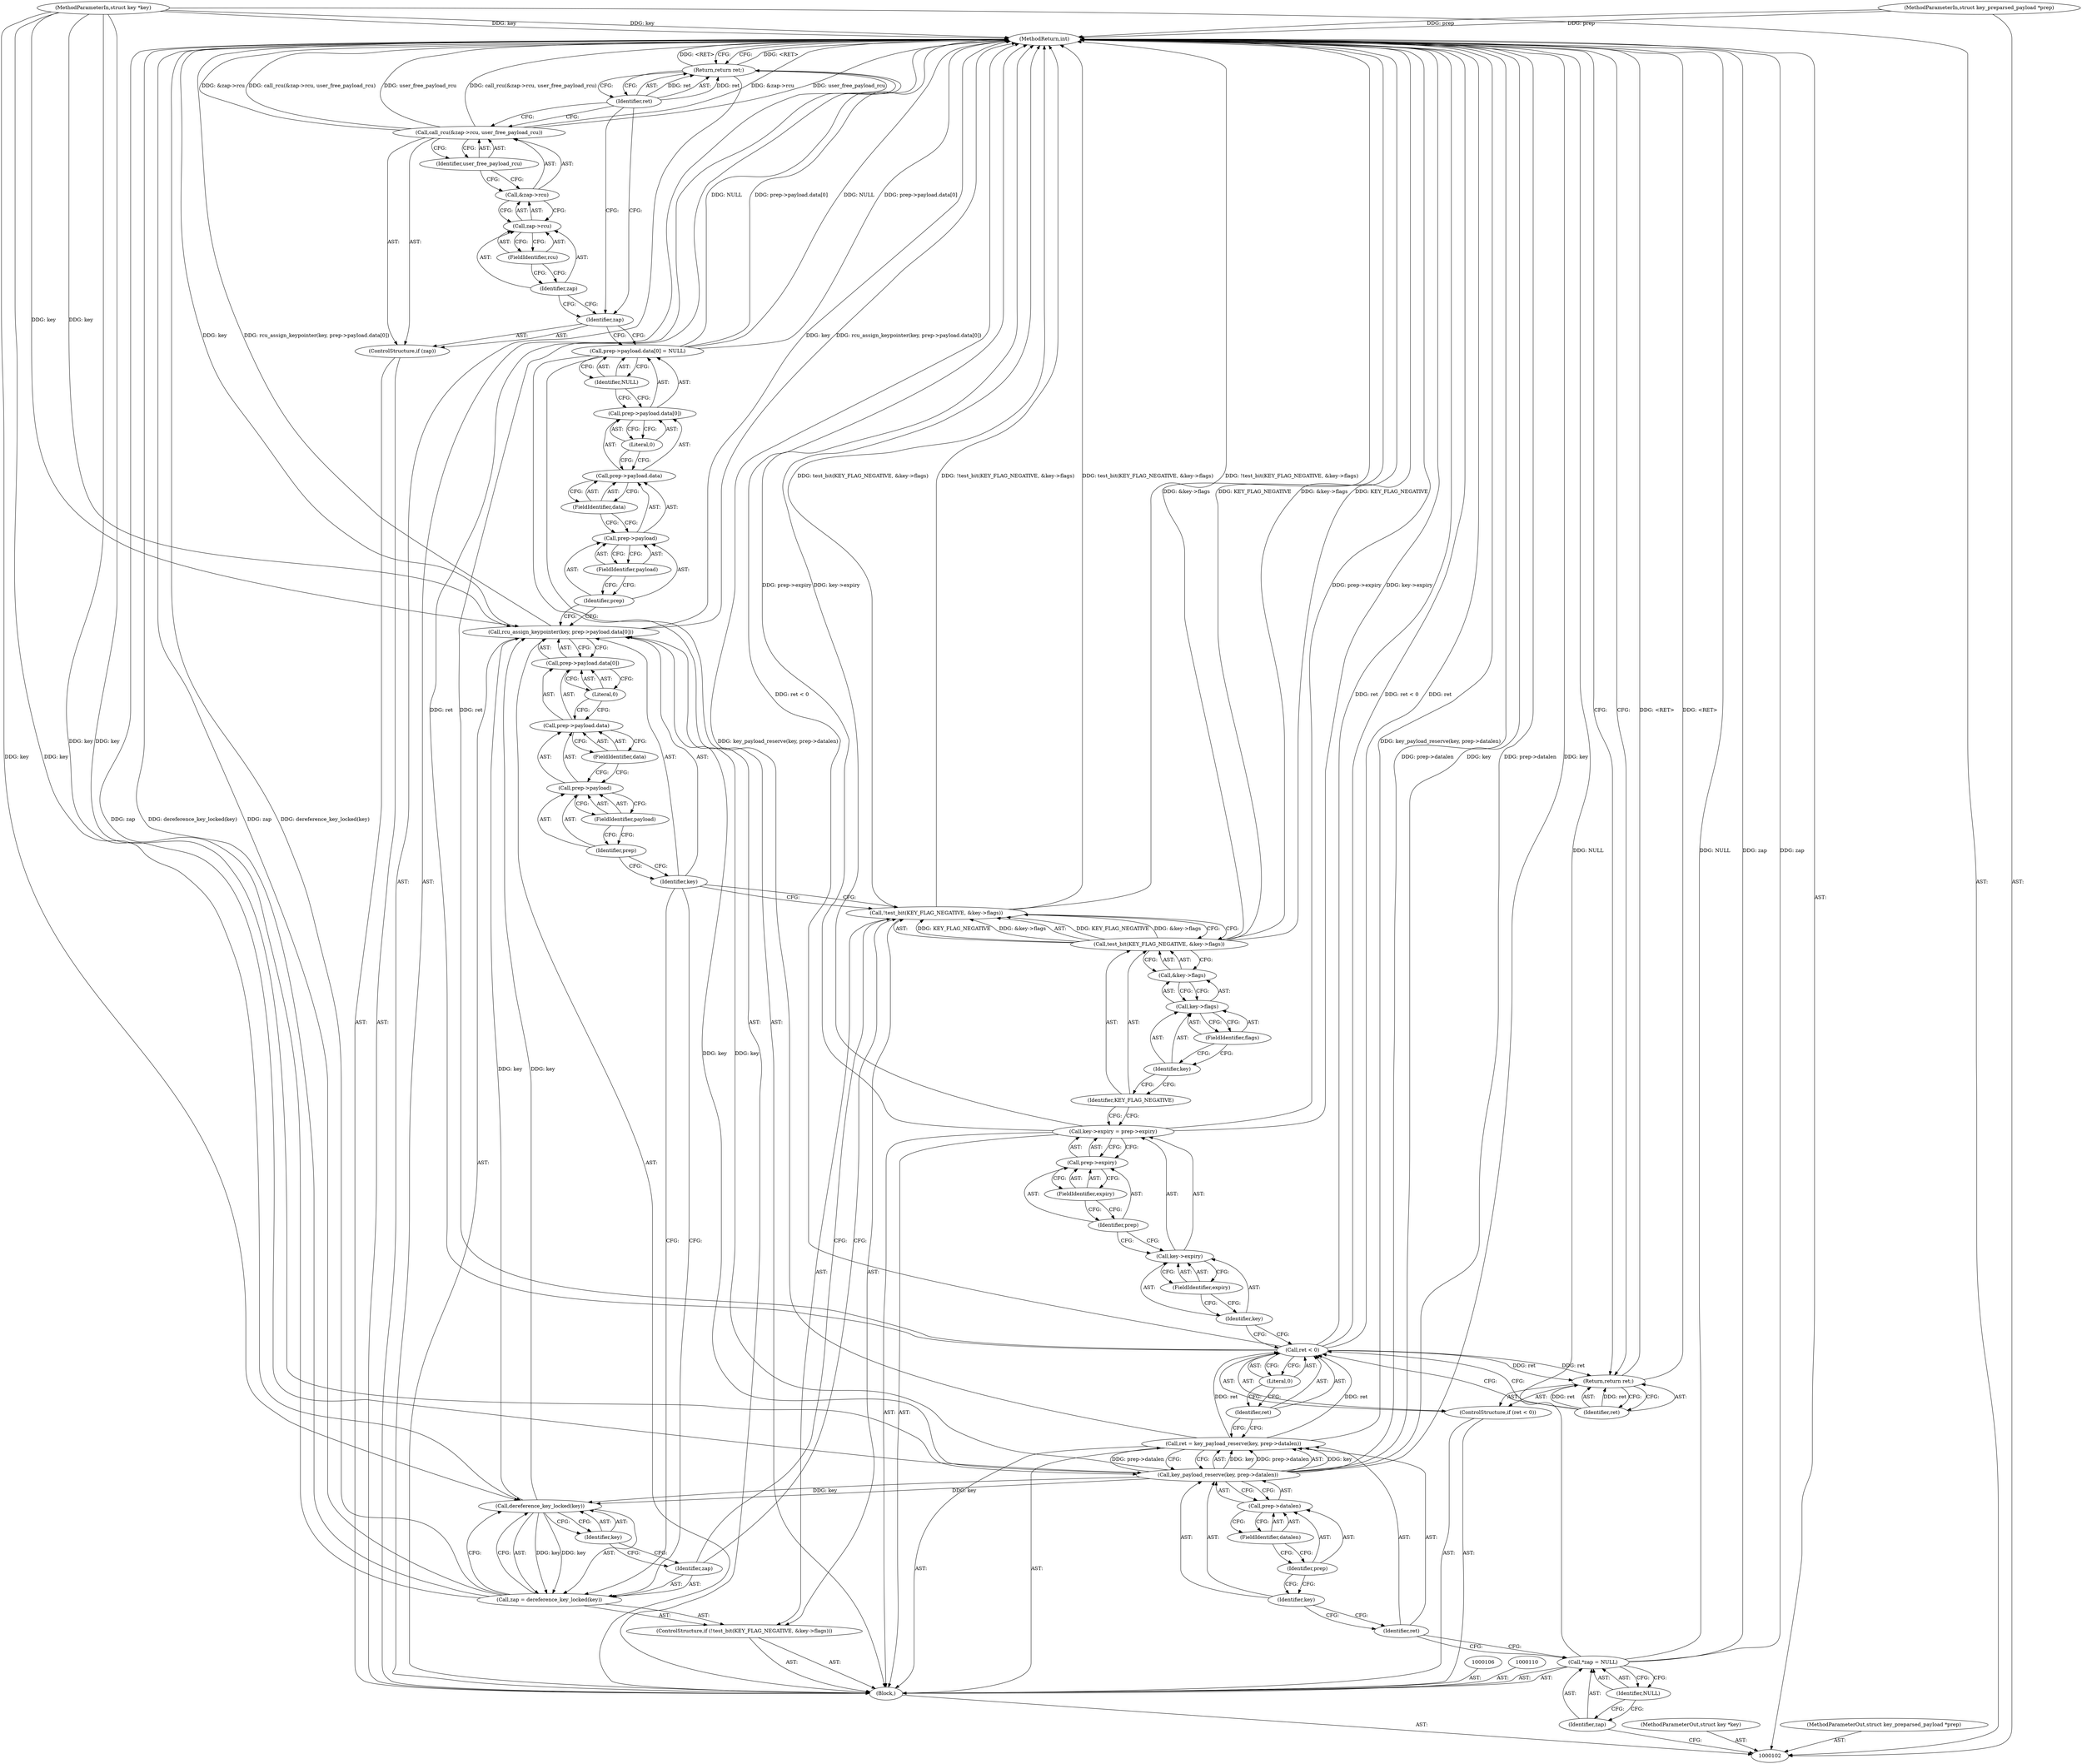 digraph "1_linux_363b02dab09b3226f3bd1420dad9c72b79a42a76_18" {
"1000171" [label="(MethodReturn,int)"];
"1000103" [label="(MethodParameterIn,struct key *key)"];
"1000236" [label="(MethodParameterOut,struct key *key)"];
"1000104" [label="(MethodParameterIn,struct key_preparsed_payload *prep)"];
"1000237" [label="(MethodParameterOut,struct key_preparsed_payload *prep)"];
"1000128" [label="(Call,prep->expiry)"];
"1000129" [label="(Identifier,prep)"];
"1000124" [label="(Call,key->expiry = prep->expiry)"];
"1000125" [label="(Call,key->expiry)"];
"1000126" [label="(Identifier,key)"];
"1000130" [label="(FieldIdentifier,expiry)"];
"1000127" [label="(FieldIdentifier,expiry)"];
"1000131" [label="(ControlStructure,if (!test_bit(KEY_FLAG_NEGATIVE, &key->flags)))"];
"1000134" [label="(Identifier,KEY_FLAG_NEGATIVE)"];
"1000135" [label="(Call,&key->flags)"];
"1000136" [label="(Call,key->flags)"];
"1000137" [label="(Identifier,key)"];
"1000138" [label="(FieldIdentifier,flags)"];
"1000132" [label="(Call,!test_bit(KEY_FLAG_NEGATIVE, &key->flags))"];
"1000133" [label="(Call,test_bit(KEY_FLAG_NEGATIVE, &key->flags))"];
"1000139" [label="(Call,zap = dereference_key_locked(key))"];
"1000140" [label="(Identifier,zap)"];
"1000142" [label="(Identifier,key)"];
"1000141" [label="(Call,dereference_key_locked(key))"];
"1000143" [label="(Call,rcu_assign_keypointer(key, prep->payload.data[0]))"];
"1000144" [label="(Identifier,key)"];
"1000145" [label="(Call,prep->payload.data[0])"];
"1000146" [label="(Call,prep->payload.data)"];
"1000147" [label="(Call,prep->payload)"];
"1000148" [label="(Identifier,prep)"];
"1000149" [label="(FieldIdentifier,payload)"];
"1000150" [label="(FieldIdentifier,data)"];
"1000151" [label="(Literal,0)"];
"1000158" [label="(FieldIdentifier,data)"];
"1000152" [label="(Call,prep->payload.data[0] = NULL)"];
"1000153" [label="(Call,prep->payload.data[0])"];
"1000154" [label="(Call,prep->payload.data)"];
"1000155" [label="(Call,prep->payload)"];
"1000156" [label="(Identifier,prep)"];
"1000159" [label="(Literal,0)"];
"1000160" [label="(Identifier,NULL)"];
"1000157" [label="(FieldIdentifier,payload)"];
"1000161" [label="(ControlStructure,if (zap))"];
"1000162" [label="(Identifier,zap)"];
"1000164" [label="(Call,&zap->rcu)"];
"1000165" [label="(Call,zap->rcu)"];
"1000166" [label="(Identifier,zap)"];
"1000167" [label="(FieldIdentifier,rcu)"];
"1000163" [label="(Call,call_rcu(&zap->rcu, user_free_payload_rcu))"];
"1000168" [label="(Identifier,user_free_payload_rcu)"];
"1000105" [label="(Block,)"];
"1000169" [label="(Return,return ret;)"];
"1000170" [label="(Identifier,ret)"];
"1000107" [label="(Call,*zap = NULL)"];
"1000108" [label="(Identifier,zap)"];
"1000109" [label="(Identifier,NULL)"];
"1000111" [label="(Call,ret = key_payload_reserve(key, prep->datalen))"];
"1000112" [label="(Identifier,ret)"];
"1000114" [label="(Identifier,key)"];
"1000115" [label="(Call,prep->datalen)"];
"1000116" [label="(Identifier,prep)"];
"1000117" [label="(FieldIdentifier,datalen)"];
"1000113" [label="(Call,key_payload_reserve(key, prep->datalen))"];
"1000118" [label="(ControlStructure,if (ret < 0))"];
"1000121" [label="(Literal,0)"];
"1000119" [label="(Call,ret < 0)"];
"1000120" [label="(Identifier,ret)"];
"1000122" [label="(Return,return ret;)"];
"1000123" [label="(Identifier,ret)"];
"1000171" -> "1000102"  [label="AST: "];
"1000171" -> "1000122"  [label="CFG: "];
"1000171" -> "1000169"  [label="CFG: "];
"1000169" -> "1000171"  [label="DDG: <RET>"];
"1000122" -> "1000171"  [label="DDG: <RET>"];
"1000124" -> "1000171"  [label="DDG: key->expiry"];
"1000124" -> "1000171"  [label="DDG: prep->expiry"];
"1000107" -> "1000171"  [label="DDG: zap"];
"1000107" -> "1000171"  [label="DDG: NULL"];
"1000104" -> "1000171"  [label="DDG: prep"];
"1000113" -> "1000171"  [label="DDG: prep->datalen"];
"1000113" -> "1000171"  [label="DDG: key"];
"1000152" -> "1000171"  [label="DDG: prep->payload.data[0]"];
"1000152" -> "1000171"  [label="DDG: NULL"];
"1000132" -> "1000171"  [label="DDG: test_bit(KEY_FLAG_NEGATIVE, &key->flags)"];
"1000132" -> "1000171"  [label="DDG: !test_bit(KEY_FLAG_NEGATIVE, &key->flags)"];
"1000143" -> "1000171"  [label="DDG: rcu_assign_keypointer(key, prep->payload.data[0])"];
"1000143" -> "1000171"  [label="DDG: key"];
"1000119" -> "1000171"  [label="DDG: ret < 0"];
"1000119" -> "1000171"  [label="DDG: ret"];
"1000163" -> "1000171"  [label="DDG: call_rcu(&zap->rcu, user_free_payload_rcu)"];
"1000163" -> "1000171"  [label="DDG: user_free_payload_rcu"];
"1000163" -> "1000171"  [label="DDG: &zap->rcu"];
"1000139" -> "1000171"  [label="DDG: dereference_key_locked(key)"];
"1000139" -> "1000171"  [label="DDG: zap"];
"1000103" -> "1000171"  [label="DDG: key"];
"1000133" -> "1000171"  [label="DDG: KEY_FLAG_NEGATIVE"];
"1000133" -> "1000171"  [label="DDG: &key->flags"];
"1000111" -> "1000171"  [label="DDG: key_payload_reserve(key, prep->datalen)"];
"1000103" -> "1000102"  [label="AST: "];
"1000103" -> "1000171"  [label="DDG: key"];
"1000103" -> "1000113"  [label="DDG: key"];
"1000103" -> "1000141"  [label="DDG: key"];
"1000103" -> "1000143"  [label="DDG: key"];
"1000236" -> "1000102"  [label="AST: "];
"1000104" -> "1000102"  [label="AST: "];
"1000104" -> "1000171"  [label="DDG: prep"];
"1000237" -> "1000102"  [label="AST: "];
"1000128" -> "1000124"  [label="AST: "];
"1000128" -> "1000130"  [label="CFG: "];
"1000129" -> "1000128"  [label="AST: "];
"1000130" -> "1000128"  [label="AST: "];
"1000124" -> "1000128"  [label="CFG: "];
"1000129" -> "1000128"  [label="AST: "];
"1000129" -> "1000125"  [label="CFG: "];
"1000130" -> "1000129"  [label="CFG: "];
"1000124" -> "1000105"  [label="AST: "];
"1000124" -> "1000128"  [label="CFG: "];
"1000125" -> "1000124"  [label="AST: "];
"1000128" -> "1000124"  [label="AST: "];
"1000134" -> "1000124"  [label="CFG: "];
"1000124" -> "1000171"  [label="DDG: key->expiry"];
"1000124" -> "1000171"  [label="DDG: prep->expiry"];
"1000125" -> "1000124"  [label="AST: "];
"1000125" -> "1000127"  [label="CFG: "];
"1000126" -> "1000125"  [label="AST: "];
"1000127" -> "1000125"  [label="AST: "];
"1000129" -> "1000125"  [label="CFG: "];
"1000126" -> "1000125"  [label="AST: "];
"1000126" -> "1000119"  [label="CFG: "];
"1000127" -> "1000126"  [label="CFG: "];
"1000130" -> "1000128"  [label="AST: "];
"1000130" -> "1000129"  [label="CFG: "];
"1000128" -> "1000130"  [label="CFG: "];
"1000127" -> "1000125"  [label="AST: "];
"1000127" -> "1000126"  [label="CFG: "];
"1000125" -> "1000127"  [label="CFG: "];
"1000131" -> "1000105"  [label="AST: "];
"1000132" -> "1000131"  [label="AST: "];
"1000139" -> "1000131"  [label="AST: "];
"1000134" -> "1000133"  [label="AST: "];
"1000134" -> "1000124"  [label="CFG: "];
"1000137" -> "1000134"  [label="CFG: "];
"1000135" -> "1000133"  [label="AST: "];
"1000135" -> "1000136"  [label="CFG: "];
"1000136" -> "1000135"  [label="AST: "];
"1000133" -> "1000135"  [label="CFG: "];
"1000136" -> "1000135"  [label="AST: "];
"1000136" -> "1000138"  [label="CFG: "];
"1000137" -> "1000136"  [label="AST: "];
"1000138" -> "1000136"  [label="AST: "];
"1000135" -> "1000136"  [label="CFG: "];
"1000137" -> "1000136"  [label="AST: "];
"1000137" -> "1000134"  [label="CFG: "];
"1000138" -> "1000137"  [label="CFG: "];
"1000138" -> "1000136"  [label="AST: "];
"1000138" -> "1000137"  [label="CFG: "];
"1000136" -> "1000138"  [label="CFG: "];
"1000132" -> "1000131"  [label="AST: "];
"1000132" -> "1000133"  [label="CFG: "];
"1000133" -> "1000132"  [label="AST: "];
"1000140" -> "1000132"  [label="CFG: "];
"1000144" -> "1000132"  [label="CFG: "];
"1000132" -> "1000171"  [label="DDG: test_bit(KEY_FLAG_NEGATIVE, &key->flags)"];
"1000132" -> "1000171"  [label="DDG: !test_bit(KEY_FLAG_NEGATIVE, &key->flags)"];
"1000133" -> "1000132"  [label="DDG: KEY_FLAG_NEGATIVE"];
"1000133" -> "1000132"  [label="DDG: &key->flags"];
"1000133" -> "1000132"  [label="AST: "];
"1000133" -> "1000135"  [label="CFG: "];
"1000134" -> "1000133"  [label="AST: "];
"1000135" -> "1000133"  [label="AST: "];
"1000132" -> "1000133"  [label="CFG: "];
"1000133" -> "1000171"  [label="DDG: KEY_FLAG_NEGATIVE"];
"1000133" -> "1000171"  [label="DDG: &key->flags"];
"1000133" -> "1000132"  [label="DDG: KEY_FLAG_NEGATIVE"];
"1000133" -> "1000132"  [label="DDG: &key->flags"];
"1000139" -> "1000131"  [label="AST: "];
"1000139" -> "1000141"  [label="CFG: "];
"1000140" -> "1000139"  [label="AST: "];
"1000141" -> "1000139"  [label="AST: "];
"1000144" -> "1000139"  [label="CFG: "];
"1000139" -> "1000171"  [label="DDG: dereference_key_locked(key)"];
"1000139" -> "1000171"  [label="DDG: zap"];
"1000141" -> "1000139"  [label="DDG: key"];
"1000140" -> "1000139"  [label="AST: "];
"1000140" -> "1000132"  [label="CFG: "];
"1000142" -> "1000140"  [label="CFG: "];
"1000142" -> "1000141"  [label="AST: "];
"1000142" -> "1000140"  [label="CFG: "];
"1000141" -> "1000142"  [label="CFG: "];
"1000141" -> "1000139"  [label="AST: "];
"1000141" -> "1000142"  [label="CFG: "];
"1000142" -> "1000141"  [label="AST: "];
"1000139" -> "1000141"  [label="CFG: "];
"1000141" -> "1000139"  [label="DDG: key"];
"1000113" -> "1000141"  [label="DDG: key"];
"1000103" -> "1000141"  [label="DDG: key"];
"1000141" -> "1000143"  [label="DDG: key"];
"1000143" -> "1000105"  [label="AST: "];
"1000143" -> "1000145"  [label="CFG: "];
"1000144" -> "1000143"  [label="AST: "];
"1000145" -> "1000143"  [label="AST: "];
"1000156" -> "1000143"  [label="CFG: "];
"1000143" -> "1000171"  [label="DDG: rcu_assign_keypointer(key, prep->payload.data[0])"];
"1000143" -> "1000171"  [label="DDG: key"];
"1000141" -> "1000143"  [label="DDG: key"];
"1000113" -> "1000143"  [label="DDG: key"];
"1000103" -> "1000143"  [label="DDG: key"];
"1000144" -> "1000143"  [label="AST: "];
"1000144" -> "1000139"  [label="CFG: "];
"1000144" -> "1000132"  [label="CFG: "];
"1000148" -> "1000144"  [label="CFG: "];
"1000145" -> "1000143"  [label="AST: "];
"1000145" -> "1000151"  [label="CFG: "];
"1000146" -> "1000145"  [label="AST: "];
"1000151" -> "1000145"  [label="AST: "];
"1000143" -> "1000145"  [label="CFG: "];
"1000146" -> "1000145"  [label="AST: "];
"1000146" -> "1000150"  [label="CFG: "];
"1000147" -> "1000146"  [label="AST: "];
"1000150" -> "1000146"  [label="AST: "];
"1000151" -> "1000146"  [label="CFG: "];
"1000147" -> "1000146"  [label="AST: "];
"1000147" -> "1000149"  [label="CFG: "];
"1000148" -> "1000147"  [label="AST: "];
"1000149" -> "1000147"  [label="AST: "];
"1000150" -> "1000147"  [label="CFG: "];
"1000148" -> "1000147"  [label="AST: "];
"1000148" -> "1000144"  [label="CFG: "];
"1000149" -> "1000148"  [label="CFG: "];
"1000149" -> "1000147"  [label="AST: "];
"1000149" -> "1000148"  [label="CFG: "];
"1000147" -> "1000149"  [label="CFG: "];
"1000150" -> "1000146"  [label="AST: "];
"1000150" -> "1000147"  [label="CFG: "];
"1000146" -> "1000150"  [label="CFG: "];
"1000151" -> "1000145"  [label="AST: "];
"1000151" -> "1000146"  [label="CFG: "];
"1000145" -> "1000151"  [label="CFG: "];
"1000158" -> "1000154"  [label="AST: "];
"1000158" -> "1000155"  [label="CFG: "];
"1000154" -> "1000158"  [label="CFG: "];
"1000152" -> "1000105"  [label="AST: "];
"1000152" -> "1000160"  [label="CFG: "];
"1000153" -> "1000152"  [label="AST: "];
"1000160" -> "1000152"  [label="AST: "];
"1000162" -> "1000152"  [label="CFG: "];
"1000152" -> "1000171"  [label="DDG: prep->payload.data[0]"];
"1000152" -> "1000171"  [label="DDG: NULL"];
"1000153" -> "1000152"  [label="AST: "];
"1000153" -> "1000159"  [label="CFG: "];
"1000154" -> "1000153"  [label="AST: "];
"1000159" -> "1000153"  [label="AST: "];
"1000160" -> "1000153"  [label="CFG: "];
"1000154" -> "1000153"  [label="AST: "];
"1000154" -> "1000158"  [label="CFG: "];
"1000155" -> "1000154"  [label="AST: "];
"1000158" -> "1000154"  [label="AST: "];
"1000159" -> "1000154"  [label="CFG: "];
"1000155" -> "1000154"  [label="AST: "];
"1000155" -> "1000157"  [label="CFG: "];
"1000156" -> "1000155"  [label="AST: "];
"1000157" -> "1000155"  [label="AST: "];
"1000158" -> "1000155"  [label="CFG: "];
"1000156" -> "1000155"  [label="AST: "];
"1000156" -> "1000143"  [label="CFG: "];
"1000157" -> "1000156"  [label="CFG: "];
"1000159" -> "1000153"  [label="AST: "];
"1000159" -> "1000154"  [label="CFG: "];
"1000153" -> "1000159"  [label="CFG: "];
"1000160" -> "1000152"  [label="AST: "];
"1000160" -> "1000153"  [label="CFG: "];
"1000152" -> "1000160"  [label="CFG: "];
"1000157" -> "1000155"  [label="AST: "];
"1000157" -> "1000156"  [label="CFG: "];
"1000155" -> "1000157"  [label="CFG: "];
"1000161" -> "1000105"  [label="AST: "];
"1000162" -> "1000161"  [label="AST: "];
"1000163" -> "1000161"  [label="AST: "];
"1000162" -> "1000161"  [label="AST: "];
"1000162" -> "1000152"  [label="CFG: "];
"1000166" -> "1000162"  [label="CFG: "];
"1000170" -> "1000162"  [label="CFG: "];
"1000164" -> "1000163"  [label="AST: "];
"1000164" -> "1000165"  [label="CFG: "];
"1000165" -> "1000164"  [label="AST: "];
"1000168" -> "1000164"  [label="CFG: "];
"1000165" -> "1000164"  [label="AST: "];
"1000165" -> "1000167"  [label="CFG: "];
"1000166" -> "1000165"  [label="AST: "];
"1000167" -> "1000165"  [label="AST: "];
"1000164" -> "1000165"  [label="CFG: "];
"1000166" -> "1000165"  [label="AST: "];
"1000166" -> "1000162"  [label="CFG: "];
"1000167" -> "1000166"  [label="CFG: "];
"1000167" -> "1000165"  [label="AST: "];
"1000167" -> "1000166"  [label="CFG: "];
"1000165" -> "1000167"  [label="CFG: "];
"1000163" -> "1000161"  [label="AST: "];
"1000163" -> "1000168"  [label="CFG: "];
"1000164" -> "1000163"  [label="AST: "];
"1000168" -> "1000163"  [label="AST: "];
"1000170" -> "1000163"  [label="CFG: "];
"1000163" -> "1000171"  [label="DDG: call_rcu(&zap->rcu, user_free_payload_rcu)"];
"1000163" -> "1000171"  [label="DDG: user_free_payload_rcu"];
"1000163" -> "1000171"  [label="DDG: &zap->rcu"];
"1000168" -> "1000163"  [label="AST: "];
"1000168" -> "1000164"  [label="CFG: "];
"1000163" -> "1000168"  [label="CFG: "];
"1000105" -> "1000102"  [label="AST: "];
"1000106" -> "1000105"  [label="AST: "];
"1000107" -> "1000105"  [label="AST: "];
"1000110" -> "1000105"  [label="AST: "];
"1000111" -> "1000105"  [label="AST: "];
"1000118" -> "1000105"  [label="AST: "];
"1000124" -> "1000105"  [label="AST: "];
"1000131" -> "1000105"  [label="AST: "];
"1000143" -> "1000105"  [label="AST: "];
"1000152" -> "1000105"  [label="AST: "];
"1000161" -> "1000105"  [label="AST: "];
"1000169" -> "1000105"  [label="AST: "];
"1000169" -> "1000105"  [label="AST: "];
"1000169" -> "1000170"  [label="CFG: "];
"1000170" -> "1000169"  [label="AST: "];
"1000171" -> "1000169"  [label="CFG: "];
"1000169" -> "1000171"  [label="DDG: <RET>"];
"1000170" -> "1000169"  [label="DDG: ret"];
"1000119" -> "1000169"  [label="DDG: ret"];
"1000170" -> "1000169"  [label="AST: "];
"1000170" -> "1000163"  [label="CFG: "];
"1000170" -> "1000162"  [label="CFG: "];
"1000169" -> "1000170"  [label="CFG: "];
"1000170" -> "1000169"  [label="DDG: ret"];
"1000107" -> "1000105"  [label="AST: "];
"1000107" -> "1000109"  [label="CFG: "];
"1000108" -> "1000107"  [label="AST: "];
"1000109" -> "1000107"  [label="AST: "];
"1000112" -> "1000107"  [label="CFG: "];
"1000107" -> "1000171"  [label="DDG: zap"];
"1000107" -> "1000171"  [label="DDG: NULL"];
"1000108" -> "1000107"  [label="AST: "];
"1000108" -> "1000102"  [label="CFG: "];
"1000109" -> "1000108"  [label="CFG: "];
"1000109" -> "1000107"  [label="AST: "];
"1000109" -> "1000108"  [label="CFG: "];
"1000107" -> "1000109"  [label="CFG: "];
"1000111" -> "1000105"  [label="AST: "];
"1000111" -> "1000113"  [label="CFG: "];
"1000112" -> "1000111"  [label="AST: "];
"1000113" -> "1000111"  [label="AST: "];
"1000120" -> "1000111"  [label="CFG: "];
"1000111" -> "1000171"  [label="DDG: key_payload_reserve(key, prep->datalen)"];
"1000113" -> "1000111"  [label="DDG: key"];
"1000113" -> "1000111"  [label="DDG: prep->datalen"];
"1000111" -> "1000119"  [label="DDG: ret"];
"1000112" -> "1000111"  [label="AST: "];
"1000112" -> "1000107"  [label="CFG: "];
"1000114" -> "1000112"  [label="CFG: "];
"1000114" -> "1000113"  [label="AST: "];
"1000114" -> "1000112"  [label="CFG: "];
"1000116" -> "1000114"  [label="CFG: "];
"1000115" -> "1000113"  [label="AST: "];
"1000115" -> "1000117"  [label="CFG: "];
"1000116" -> "1000115"  [label="AST: "];
"1000117" -> "1000115"  [label="AST: "];
"1000113" -> "1000115"  [label="CFG: "];
"1000116" -> "1000115"  [label="AST: "];
"1000116" -> "1000114"  [label="CFG: "];
"1000117" -> "1000116"  [label="CFG: "];
"1000117" -> "1000115"  [label="AST: "];
"1000117" -> "1000116"  [label="CFG: "];
"1000115" -> "1000117"  [label="CFG: "];
"1000113" -> "1000111"  [label="AST: "];
"1000113" -> "1000115"  [label="CFG: "];
"1000114" -> "1000113"  [label="AST: "];
"1000115" -> "1000113"  [label="AST: "];
"1000111" -> "1000113"  [label="CFG: "];
"1000113" -> "1000171"  [label="DDG: prep->datalen"];
"1000113" -> "1000171"  [label="DDG: key"];
"1000113" -> "1000111"  [label="DDG: key"];
"1000113" -> "1000111"  [label="DDG: prep->datalen"];
"1000103" -> "1000113"  [label="DDG: key"];
"1000113" -> "1000141"  [label="DDG: key"];
"1000113" -> "1000143"  [label="DDG: key"];
"1000118" -> "1000105"  [label="AST: "];
"1000119" -> "1000118"  [label="AST: "];
"1000122" -> "1000118"  [label="AST: "];
"1000121" -> "1000119"  [label="AST: "];
"1000121" -> "1000120"  [label="CFG: "];
"1000119" -> "1000121"  [label="CFG: "];
"1000119" -> "1000118"  [label="AST: "];
"1000119" -> "1000121"  [label="CFG: "];
"1000120" -> "1000119"  [label="AST: "];
"1000121" -> "1000119"  [label="AST: "];
"1000123" -> "1000119"  [label="CFG: "];
"1000126" -> "1000119"  [label="CFG: "];
"1000119" -> "1000171"  [label="DDG: ret < 0"];
"1000119" -> "1000171"  [label="DDG: ret"];
"1000111" -> "1000119"  [label="DDG: ret"];
"1000119" -> "1000122"  [label="DDG: ret"];
"1000119" -> "1000169"  [label="DDG: ret"];
"1000120" -> "1000119"  [label="AST: "];
"1000120" -> "1000111"  [label="CFG: "];
"1000121" -> "1000120"  [label="CFG: "];
"1000122" -> "1000118"  [label="AST: "];
"1000122" -> "1000123"  [label="CFG: "];
"1000123" -> "1000122"  [label="AST: "];
"1000171" -> "1000122"  [label="CFG: "];
"1000122" -> "1000171"  [label="DDG: <RET>"];
"1000123" -> "1000122"  [label="DDG: ret"];
"1000119" -> "1000122"  [label="DDG: ret"];
"1000123" -> "1000122"  [label="AST: "];
"1000123" -> "1000119"  [label="CFG: "];
"1000122" -> "1000123"  [label="CFG: "];
"1000123" -> "1000122"  [label="DDG: ret"];
}
